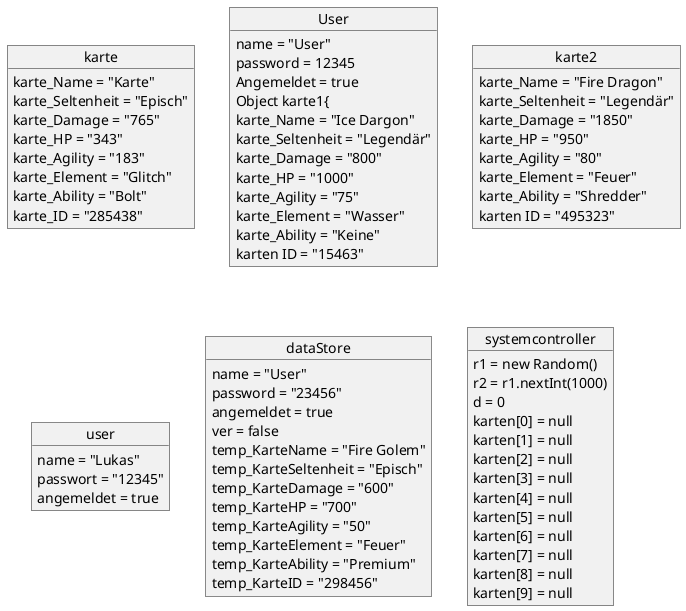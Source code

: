 @startuml

Object karte{

karte_Name = "Karte"
karte_Seltenheit = "Episch"
karte_Damage = "765"
karte_HP = "343"
karte_Agility = "183"
karte_Element = "Glitch"
karte_Ability = "Bolt"
karte_ID = "285438"
}

Object User{

name = "User"
password = 12345
Angemeldet = true

Object karte1{

karte_Name = "Ice Dargon"
karte_Seltenheit = "Legendär"
karte_Damage = "800"
karte_HP = "1000"
karte_Agility = "75"
karte_Element = "Wasser"
karte_Ability = "Keine"
karten ID = "15463"


}

object karte2{
    karte_Name = "Fire Dragon"
    karte_Seltenheit = "Legendär"
    karte_Damage = "1850"
    karte_HP = "950"
    karte_Agility = "80"
    karte_Element = "Feuer"
    karte_Ability = "Shredder"
    karten ID = "495323"

}

Object user{

name = "Lukas"
passwort = "12345"
angemeldet = true

}

object dataStore {

    name = "User"
    password = "23456"
    angemeldet = true
    ver = false


    temp_KarteName = "Fire Golem"
    temp_KarteSeltenheit = "Episch"
    temp_KarteDamage = "600"
    temp_KarteHP = "700"
    temp_KarteAgility = "50"
    temp_KarteElement = "Feuer"
    temp_KarteAbility = "Premium"    
    temp_KarteID = "298456"

}

object systemcontroller{

    r1 = new Random()
    r2 = r1.nextInt(1000)
    d = 0
    karten[0] = null
    karten[1] = null
    karten[2] = null
    karten[3] = null
    karten[4] = null
    karten[5] = null
    karten[6] = null
    karten[7] = null
    karten[8] = null
    karten[9] = null


}

@enduml